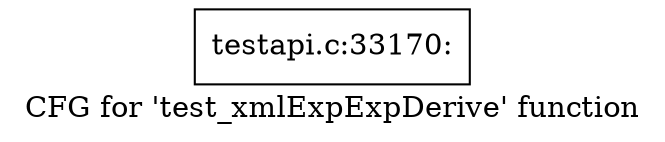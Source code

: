 digraph "CFG for 'test_xmlExpExpDerive' function" {
	label="CFG for 'test_xmlExpExpDerive' function";

	Node0x52a3f20 [shape=record,label="{testapi.c:33170:}"];
}
